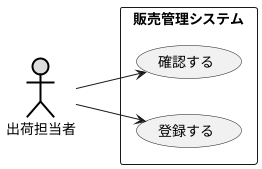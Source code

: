 @startuml 例題1
left to right direction
actor 出荷担当者 #DDDDDD;line:black;line.bold;
rectangle 販売管理システム {
usecase 確認する
usecase 登録する   
}
出荷担当者 --> 登録する
出荷担当者 --> 確認する
@enduml